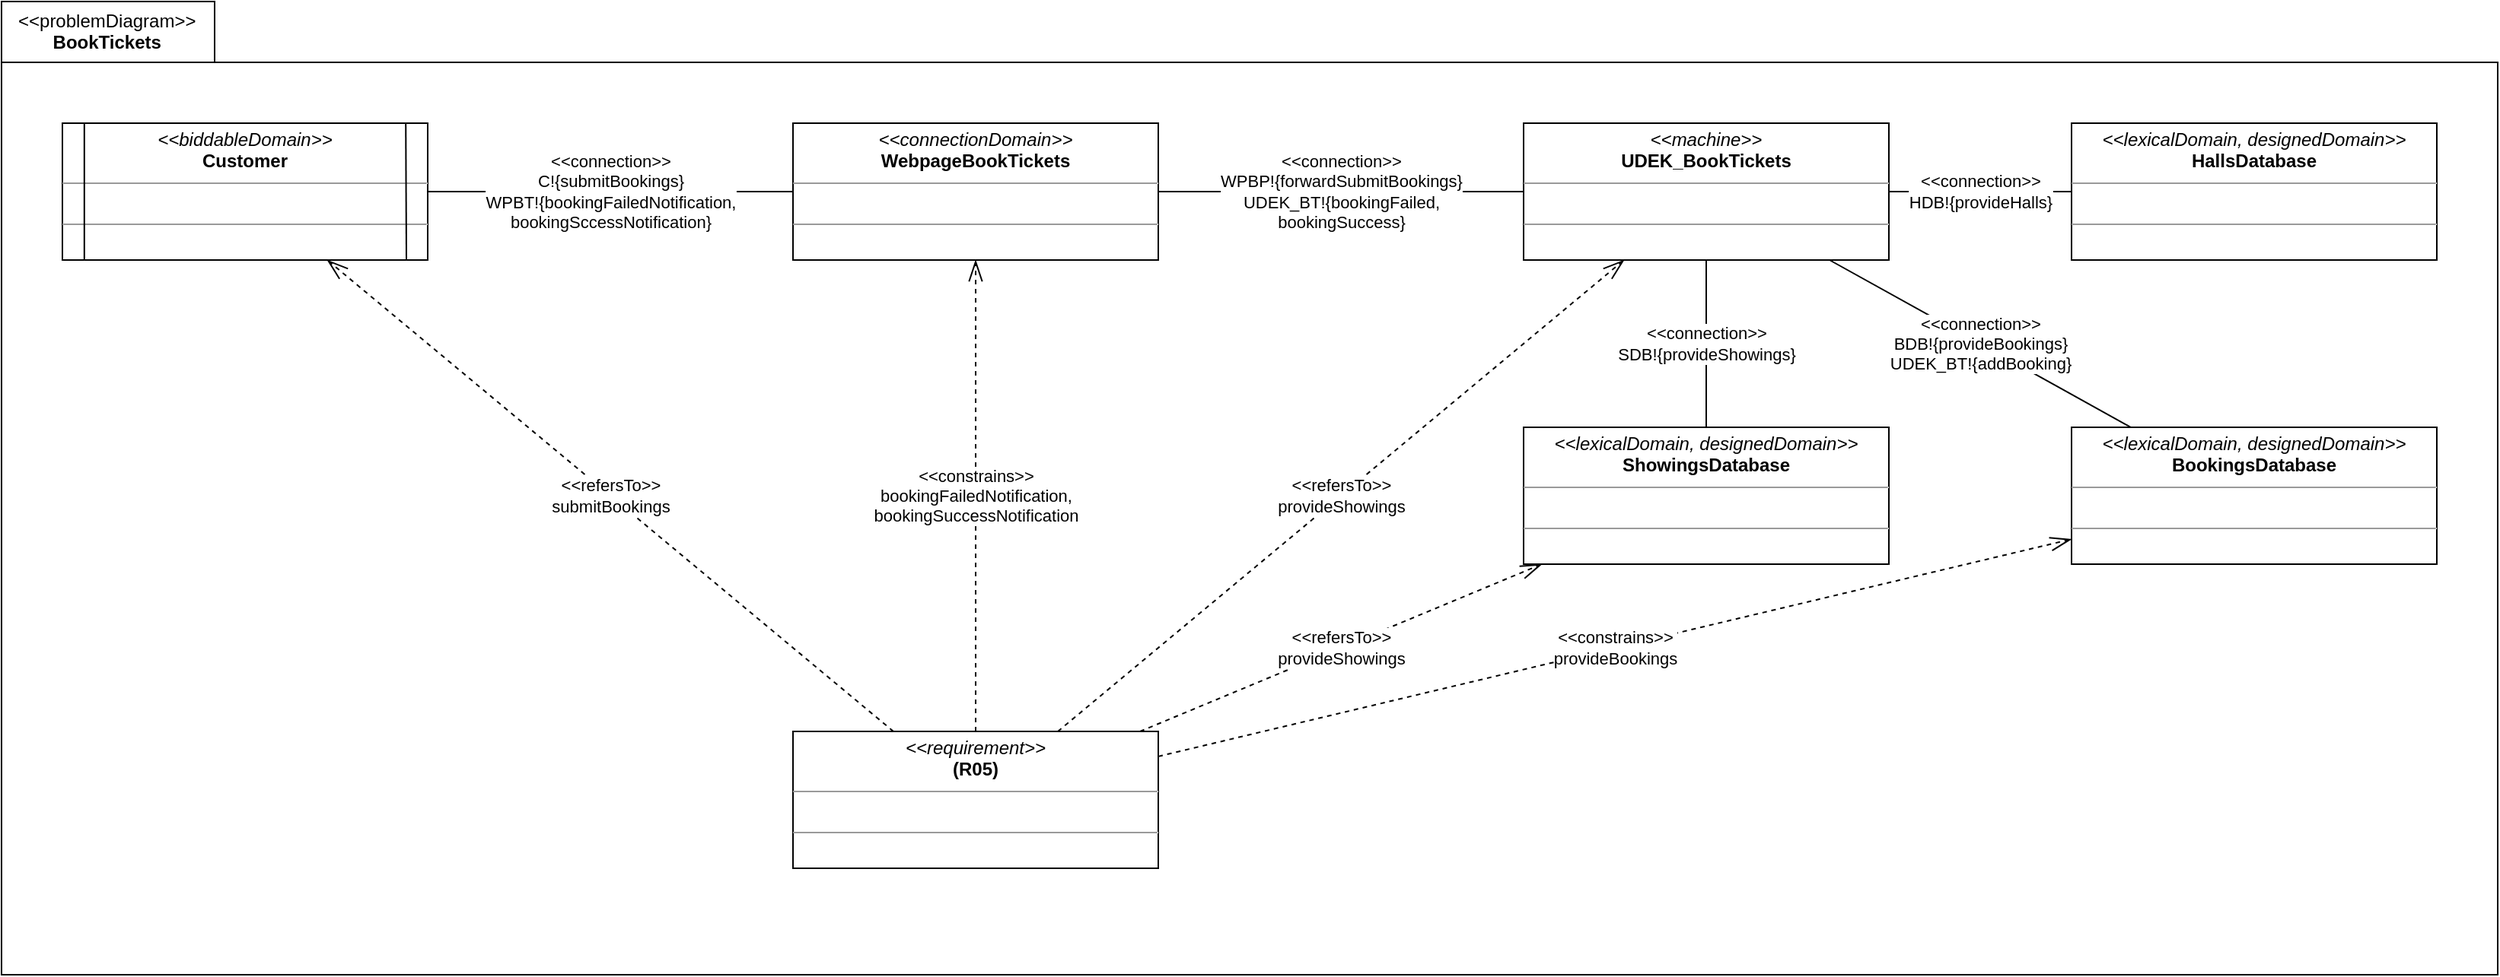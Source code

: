 <mxfile version="16.5.1" type="device" pages="2"><diagram id="Zl7D-EC2A7g6g9ARSiwI" name="PD"><mxGraphModel dx="2426" dy="1453" grid="1" gridSize="10" guides="1" tooltips="1" connect="1" arrows="1" fold="1" page="1" pageScale="1" pageWidth="3300" pageHeight="2339" math="0" shadow="0"><root><mxCell id="0"/><mxCell id="1" parent="0"/><mxCell id="peWEMkxxv0QYLOBFr0FM-1" value="&lt;div&gt;&lt;span style=&quot;font-weight: 400&quot;&gt;&amp;lt;&amp;lt;problemDiagram&amp;gt;&amp;gt;&lt;/span&gt;&lt;/div&gt;&lt;div style=&quot;text-align: center&quot;&gt;&lt;span&gt;BookTickets&lt;/span&gt;&lt;/div&gt;" style="shape=folder;fontStyle=1;spacingTop=1;tabWidth=140;tabHeight=40;tabPosition=left;html=1;rounded=0;shadow=0;glass=0;comic=0;sketch=0;pointerEvents=1;gradientColor=none;labelPosition=center;verticalLabelPosition=middle;align=left;verticalAlign=top;spacing=0;spacingLeft=11;collapsible=1;container=1;recursiveResize=0;fillColor=default;" vertex="1" parent="1"><mxGeometry x="40" y="40" width="1640" height="640" as="geometry"><mxRectangle x="130" y="820" width="140" height="40" as="alternateBounds"/></mxGeometry></mxCell><mxCell id="VGkcDiVGJ-Gx0dFe5jDo-2" value="" style="group" vertex="1" connectable="0" parent="peWEMkxxv0QYLOBFr0FM-1"><mxGeometry x="40" y="80" width="1560" height="490" as="geometry"/></mxCell><mxCell id="1xKxq1ddhO49XtYZSpac-1" value="&lt;p style=&quot;margin: 0px ; margin-top: 4px ; text-align: center&quot;&gt;&lt;i&gt;&amp;lt;&amp;lt;requirement&amp;gt;&amp;gt;&lt;/i&gt;&lt;br&gt;&lt;b&gt;(R05)&lt;/b&gt;&lt;/p&gt;&lt;hr size=&quot;1&quot;&gt;&lt;p style=&quot;margin: 0px ; margin-left: 4px&quot;&gt;&lt;br&gt;&lt;/p&gt;&lt;hr size=&quot;1&quot;&gt;&lt;p style=&quot;margin: 0px ; margin-left: 4px&quot;&gt;&lt;br&gt;&lt;/p&gt;" style="verticalAlign=top;align=left;overflow=fill;fontSize=12;fontFamily=Helvetica;html=1;rounded=0;shadow=0;glass=0;comic=0;sketch=0;pointerEvents=1;fontColor=default;gradientColor=none;container=0;" vertex="1" parent="VGkcDiVGJ-Gx0dFe5jDo-2"><mxGeometry x="480" y="400" width="240" height="90" as="geometry"/></mxCell><mxCell id="1xKxq1ddhO49XtYZSpac-5" value="&lt;p style=&quot;margin: 0px ; margin-top: 4px ; text-align: center&quot;&gt;&lt;i&gt;&amp;lt;&amp;lt;machine&amp;gt;&amp;gt;&lt;/i&gt;&lt;br&gt;&lt;b&gt;UDEK_BookTickets&lt;/b&gt;&lt;/p&gt;&lt;hr size=&quot;1&quot;&gt;&lt;p style=&quot;margin: 0px ; margin-left: 4px&quot;&gt;&lt;br&gt;&lt;/p&gt;&lt;hr size=&quot;1&quot;&gt;&lt;p style=&quot;margin: 0px ; margin-left: 4px&quot;&gt;&lt;br&gt;&lt;/p&gt;" style="verticalAlign=top;align=left;overflow=fill;fontSize=12;fontFamily=Helvetica;html=1;rounded=0;shadow=0;glass=0;comic=0;sketch=0;pointerEvents=1;fontColor=default;gradientColor=none;container=0;" vertex="1" parent="VGkcDiVGJ-Gx0dFe5jDo-2"><mxGeometry x="960" width="240" height="90" as="geometry"/></mxCell><mxCell id="1xKxq1ddhO49XtYZSpac-20" value="&amp;lt;&amp;lt;refersTo&amp;gt;&amp;gt;&lt;br&gt;provideShowings" style="edgeStyle=none;rounded=0;orthogonalLoop=1;jettySize=auto;html=1;endArrow=openThin;endFill=0;endSize=12;startSize=12;dashed=1;" edge="1" parent="VGkcDiVGJ-Gx0dFe5jDo-2" source="1xKxq1ddhO49XtYZSpac-1" target="1xKxq1ddhO49XtYZSpac-5"><mxGeometry relative="1" as="geometry"><mxPoint x="1080" y="290" as="targetPoint"/></mxGeometry></mxCell><mxCell id="1xKxq1ddhO49XtYZSpac-6" value="&lt;p style=&quot;margin: 0px ; margin-top: 4px ; text-align: center&quot;&gt;&lt;i&gt;&amp;lt;&amp;lt;connectionDomain&amp;gt;&amp;gt;&lt;/i&gt;&lt;br&gt;&lt;b&gt;WebpageBookTickets&lt;/b&gt;&lt;/p&gt;&lt;hr size=&quot;1&quot;&gt;&lt;p style=&quot;margin: 0px ; margin-left: 4px&quot;&gt;&lt;br&gt;&lt;/p&gt;&lt;hr size=&quot;1&quot;&gt;&lt;p style=&quot;margin: 0px ; margin-left: 4px&quot;&gt;&lt;br&gt;&lt;/p&gt;" style="verticalAlign=top;align=left;overflow=fill;fontSize=12;fontFamily=Helvetica;html=1;rounded=0;shadow=0;glass=0;comic=0;sketch=0;pointerEvents=1;fontColor=default;gradientColor=none;container=0;" vertex="1" parent="VGkcDiVGJ-Gx0dFe5jDo-2"><mxGeometry x="480" width="240" height="90" as="geometry"/></mxCell><mxCell id="1xKxq1ddhO49XtYZSpac-28" value="&amp;lt;&amp;lt;constrains&amp;gt;&amp;gt;&lt;br&gt;bookingFailedNotification,&lt;br&gt;bookingSuccessNotification" style="edgeStyle=none;rounded=0;orthogonalLoop=1;jettySize=auto;html=1;dashed=1;endArrow=openThin;endFill=0;startSize=12;endSize=12;" edge="1" parent="VGkcDiVGJ-Gx0dFe5jDo-2" source="1xKxq1ddhO49XtYZSpac-1" target="1xKxq1ddhO49XtYZSpac-6"><mxGeometry relative="1" as="geometry"/></mxCell><mxCell id="1xKxq1ddhO49XtYZSpac-19" value="&amp;lt;&amp;lt;connection&amp;gt;&amp;gt;&lt;br&gt;WPBP!{forwardSubmitBookings}&lt;br&gt;UDEK_BT!{bookingFailed,&lt;br&gt;bookingSuccess}" style="edgeStyle=none;rounded=0;orthogonalLoop=1;jettySize=auto;html=1;endArrow=none;endFill=0;" edge="1" parent="VGkcDiVGJ-Gx0dFe5jDo-2" source="1xKxq1ddhO49XtYZSpac-5" target="1xKxq1ddhO49XtYZSpac-6"><mxGeometry relative="1" as="geometry"><mxPoint x="810" y="45" as="sourcePoint"/></mxGeometry></mxCell><mxCell id="1xKxq1ddhO49XtYZSpac-32" value="&amp;lt;&amp;lt;refersTo&amp;gt;&amp;gt;&lt;br&gt;submitBookings" style="edgeStyle=none;rounded=0;orthogonalLoop=1;jettySize=auto;html=1;dashed=1;endArrow=openThin;endFill=0;startSize=12;endSize=12;" edge="1" parent="VGkcDiVGJ-Gx0dFe5jDo-2" source="1xKxq1ddhO49XtYZSpac-1" target="1xKxq1ddhO49XtYZSpac-8"><mxGeometry relative="1" as="geometry"/></mxCell><mxCell id="1xKxq1ddhO49XtYZSpac-11" value="&amp;lt;&amp;lt;connection&amp;gt;&amp;gt;&lt;br&gt;C!{submitBookings}&lt;br&gt;WPBT!{bookingFailedNotification,&lt;br&gt;bookingSccessNotification}" style="rounded=0;orthogonalLoop=1;jettySize=auto;html=1;endArrow=none;endFill=0;" edge="1" parent="VGkcDiVGJ-Gx0dFe5jDo-2" source="1xKxq1ddhO49XtYZSpac-8" target="1xKxq1ddhO49XtYZSpac-6"><mxGeometry relative="1" as="geometry"/></mxCell><mxCell id="1xKxq1ddhO49XtYZSpac-16" value="&amp;lt;&amp;lt;connection&amp;gt;&amp;gt;&lt;br&gt;BDB!{provideBookings}&lt;br&gt;UDEK_BT!{addBooking}" style="edgeStyle=none;rounded=0;orthogonalLoop=1;jettySize=auto;html=1;endArrow=none;endFill=0;" edge="1" parent="VGkcDiVGJ-Gx0dFe5jDo-2" source="1xKxq1ddhO49XtYZSpac-13" target="1xKxq1ddhO49XtYZSpac-5"><mxGeometry relative="1" as="geometry"/></mxCell><mxCell id="1xKxq1ddhO49XtYZSpac-13" value="&lt;p style=&quot;margin: 0px ; margin-top: 4px ; text-align: center&quot;&gt;&lt;i&gt;&amp;lt;&amp;lt;lexicalDomain, designedDomain&amp;gt;&amp;gt;&lt;/i&gt;&lt;br&gt;&lt;b&gt;BookingsDatabase&lt;/b&gt;&lt;/p&gt;&lt;hr size=&quot;1&quot;&gt;&lt;p style=&quot;margin: 0px ; margin-left: 4px&quot;&gt;&lt;br&gt;&lt;/p&gt;&lt;hr size=&quot;1&quot;&gt;&lt;p style=&quot;margin: 0px ; margin-left: 4px&quot;&gt;&lt;br&gt;&lt;/p&gt;" style="verticalAlign=top;align=left;overflow=fill;fontSize=12;fontFamily=Helvetica;html=1;rounded=0;shadow=0;glass=0;comic=0;sketch=0;pointerEvents=1;fontColor=default;gradientColor=none;container=0;strokeWidth=1;" vertex="1" parent="VGkcDiVGJ-Gx0dFe5jDo-2"><mxGeometry x="1320" y="200" width="240" height="90" as="geometry"/></mxCell><mxCell id="VGkcDiVGJ-Gx0dFe5jDo-1" value="&amp;lt;&amp;lt;constrains&amp;gt;&amp;gt;&lt;br&gt;provideBookings" style="edgeStyle=none;rounded=0;orthogonalLoop=1;jettySize=auto;html=1;dashed=1;startArrow=none;startFill=0;endArrow=openThin;endFill=0;startSize=12;endSize=12;" edge="1" parent="VGkcDiVGJ-Gx0dFe5jDo-2" source="1xKxq1ddhO49XtYZSpac-1" target="1xKxq1ddhO49XtYZSpac-13"><mxGeometry relative="1" as="geometry"/></mxCell><mxCell id="1xKxq1ddhO49XtYZSpac-34" value="&amp;lt;&amp;lt;refersTo&amp;gt;&amp;gt;&lt;br&gt;provideShowings" style="edgeStyle=none;rounded=0;orthogonalLoop=1;jettySize=auto;html=1;dashed=1;endArrow=openThin;endFill=0;startSize=12;endSize=12;" edge="1" parent="VGkcDiVGJ-Gx0dFe5jDo-2" source="1xKxq1ddhO49XtYZSpac-1" target="1xKxq1ddhO49XtYZSpac-33"><mxGeometry relative="1" as="geometry"/></mxCell><mxCell id="1xKxq1ddhO49XtYZSpac-35" value="&amp;lt;&amp;lt;connection&amp;gt;&amp;gt;&lt;br&gt;SDB!{provideShowings}" style="edgeStyle=none;rounded=0;orthogonalLoop=1;jettySize=auto;html=1;endArrow=none;endFill=0;startSize=12;endSize=12;" edge="1" parent="VGkcDiVGJ-Gx0dFe5jDo-2" source="1xKxq1ddhO49XtYZSpac-33" target="1xKxq1ddhO49XtYZSpac-5"><mxGeometry relative="1" as="geometry"/></mxCell><mxCell id="1xKxq1ddhO49XtYZSpac-33" value="&lt;p style=&quot;margin: 0px ; margin-top: 4px ; text-align: center&quot;&gt;&lt;i&gt;&amp;lt;&amp;lt;lexicalDomain, designedDomain&amp;gt;&amp;gt;&lt;/i&gt;&lt;br&gt;&lt;b&gt;ShowingsDatabase&lt;/b&gt;&lt;/p&gt;&lt;hr size=&quot;1&quot;&gt;&lt;p style=&quot;margin: 0px ; margin-left: 4px&quot;&gt;&lt;br&gt;&lt;/p&gt;&lt;hr size=&quot;1&quot;&gt;&lt;p style=&quot;margin: 0px ; margin-left: 4px&quot;&gt;&lt;br&gt;&lt;/p&gt;" style="verticalAlign=top;align=left;overflow=fill;fontSize=12;fontFamily=Helvetica;html=1;rounded=0;shadow=0;glass=0;comic=0;sketch=0;pointerEvents=1;fontColor=default;gradientColor=none;container=0;strokeWidth=1;" vertex="1" parent="VGkcDiVGJ-Gx0dFe5jDo-2"><mxGeometry x="960" y="200" width="240" height="90" as="geometry"/></mxCell><mxCell id="1xKxq1ddhO49XtYZSpac-37" value="&amp;lt;&amp;lt;connection&amp;gt;&amp;gt;&lt;br&gt;HDB!{provideHalls}" style="edgeStyle=none;rounded=0;orthogonalLoop=1;jettySize=auto;html=1;endArrow=none;endFill=0;startSize=12;endSize=12;" edge="1" parent="VGkcDiVGJ-Gx0dFe5jDo-2" source="1xKxq1ddhO49XtYZSpac-36" target="1xKxq1ddhO49XtYZSpac-5"><mxGeometry relative="1" as="geometry"/></mxCell><mxCell id="1xKxq1ddhO49XtYZSpac-36" value="&lt;p style=&quot;margin: 0px ; margin-top: 4px ; text-align: center&quot;&gt;&lt;i&gt;&amp;lt;&amp;lt;lexicalDomain, designedDomain&amp;gt;&amp;gt;&lt;/i&gt;&lt;br&gt;&lt;b&gt;HallsDatabase&lt;/b&gt;&lt;/p&gt;&lt;hr size=&quot;1&quot;&gt;&lt;p style=&quot;margin: 0px ; margin-left: 4px&quot;&gt;&lt;br&gt;&lt;/p&gt;&lt;hr size=&quot;1&quot;&gt;&lt;p style=&quot;margin: 0px ; margin-left: 4px&quot;&gt;&lt;br&gt;&lt;/p&gt;" style="verticalAlign=top;align=left;overflow=fill;fontSize=12;fontFamily=Helvetica;html=1;rounded=0;shadow=0;glass=0;comic=0;sketch=0;pointerEvents=1;fontColor=default;gradientColor=none;container=0;strokeWidth=1;" vertex="1" parent="VGkcDiVGJ-Gx0dFe5jDo-2"><mxGeometry x="1320" width="240" height="90" as="geometry"/></mxCell><mxCell id="1xKxq1ddhO49XtYZSpac-8" value="&lt;p style=&quot;margin: 0px ; margin-top: 4px ; text-align: center&quot;&gt;&lt;i&gt;&amp;lt;&amp;lt;biddableDomain&amp;gt;&amp;gt;&lt;/i&gt;&lt;br&gt;&lt;b&gt;Customer&lt;/b&gt;&lt;/p&gt;&lt;hr size=&quot;1&quot;&gt;&lt;p style=&quot;margin: 0px ; margin-left: 4px&quot;&gt;&lt;br&gt;&lt;/p&gt;&lt;hr size=&quot;1&quot;&gt;&lt;p style=&quot;margin: 0px ; margin-left: 4px&quot;&gt;&lt;br&gt;&lt;/p&gt;" style="verticalAlign=top;align=left;overflow=fill;fontSize=12;fontFamily=Helvetica;html=1;rounded=0;shadow=0;glass=0;comic=0;sketch=0;pointerEvents=1;fontColor=default;gradientColor=none;container=0;points=[[0,0,0,0,0],[0,0.24,0,0,0],[0,0.5,0,0,0],[0,0.76,0,0,0],[0,1,0,0,0],[0.06,0,0,0,0],[0.06,1,0,0,0],[0.13,0,0,0,0],[0.13,1,0,0,0],[0.25,0,0,0,0],[0.25,1,0,0,0],[0.5,0,0,0,0],[0.5,1,0,0,0],[0.75,0,0,0,0],[0.75,1,0,0,0],[0.88,0,0,0,0],[0.88,1,0,0,0],[0.94,0,0,0,0],[0.94,1,0,0,0],[1,0,0,0,0],[1,0.26,0,0,0],[1,0.5,0,0,0],[1,0.76,0,0,0],[1,1,0,0,0]];strokeWidth=1;" vertex="1" parent="VGkcDiVGJ-Gx0dFe5jDo-2"><mxGeometry width="240" height="90" as="geometry"/></mxCell><mxCell id="1xKxq1ddhO49XtYZSpac-9" style="rounded=0;orthogonalLoop=1;jettySize=auto;html=1;endArrow=none;endFill=0;strokeWidth=1;entryX=0.06;entryY=1;entryDx=0;entryDy=0;entryPerimeter=0;exitX=0.06;exitY=0;exitDx=0;exitDy=0;exitPerimeter=0;" edge="1" parent="VGkcDiVGJ-Gx0dFe5jDo-2" source="1xKxq1ddhO49XtYZSpac-8" target="1xKxq1ddhO49XtYZSpac-8"><mxGeometry relative="1" as="geometry"><mxPoint x="30" as="sourcePoint"/><mxPoint x="14" y="90" as="targetPoint"/></mxGeometry></mxCell><mxCell id="1xKxq1ddhO49XtYZSpac-10" style="edgeStyle=none;shape=connector;rounded=0;orthogonalLoop=1;jettySize=auto;html=1;exitX=0.94;exitY=0;exitDx=0;exitDy=0;exitPerimeter=0;labelBackgroundColor=default;fontFamily=Helvetica;fontSize=11;fontColor=default;endArrow=none;endFill=0;strokeColor=default;strokeWidth=1;" edge="1" parent="VGkcDiVGJ-Gx0dFe5jDo-2" source="1xKxq1ddhO49XtYZSpac-8"><mxGeometry relative="1" as="geometry"><mxPoint x="226" y="90" as="targetPoint"/></mxGeometry></mxCell></root></mxGraphModel></diagram><diagram id="ZFZ0UcCqUkXuysnAif4c" name="Mapping"><mxGraphModel dx="2062" dy="1235" grid="1" gridSize="10" guides="1" tooltips="1" connect="1" arrows="1" fold="1" page="1" pageScale="1" pageWidth="3300" pageHeight="2339" math="0" shadow="0"><root><mxCell id="mnjT6khYPKXzMN_3vfsQ-0"/><mxCell id="mnjT6khYPKXzMN_3vfsQ-1" parent="mnjT6khYPKXzMN_3vfsQ-0"/><mxCell id="O657b6VmaMgmTxhrHLAV-21" value="" style="group" vertex="1" connectable="0" parent="mnjT6khYPKXzMN_3vfsQ-1"><mxGeometry x="40" y="40" width="1320" height="410" as="geometry"/></mxCell><mxCell id="O657b6VmaMgmTxhrHLAV-1" value="&lt;p style=&quot;margin: 0px ; margin-top: 4px ; text-align: center&quot;&gt;&lt;i&gt;&amp;lt;&amp;lt;connectionDomain&amp;gt;&amp;gt;&lt;/i&gt;&lt;br&gt;&lt;b&gt;WebpageBookTickets&lt;/b&gt;&lt;/p&gt;&lt;hr size=&quot;1&quot;&gt;&lt;p style=&quot;margin: 0px ; margin-left: 4px&quot;&gt;&lt;br&gt;&lt;/p&gt;&lt;hr size=&quot;1&quot;&gt;&lt;p style=&quot;margin: 0px ; margin-left: 4px&quot;&gt;&lt;br&gt;&lt;/p&gt;" style="verticalAlign=top;align=left;overflow=fill;fontSize=12;fontFamily=Helvetica;html=1;rounded=0;shadow=0;glass=0;comic=0;sketch=0;pointerEvents=1;fontColor=default;gradientColor=none;container=0;" vertex="1" parent="O657b6VmaMgmTxhrHLAV-21"><mxGeometry x="360" width="240" height="90" as="geometry"/></mxCell><mxCell id="O657b6VmaMgmTxhrHLAV-2" value="&lt;p style=&quot;margin: 0px ; margin-top: 4px ; text-align: center&quot;&gt;&lt;i&gt;&amp;lt;&amp;lt;machine&amp;gt;&amp;gt;&lt;/i&gt;&lt;br&gt;&lt;b&gt;UDEK_BookTickets&lt;/b&gt;&lt;/p&gt;&lt;hr size=&quot;1&quot;&gt;&lt;p style=&quot;margin: 0px ; margin-left: 4px&quot;&gt;&lt;br&gt;&lt;/p&gt;&lt;hr size=&quot;1&quot;&gt;&lt;p style=&quot;margin: 0px ; margin-left: 4px&quot;&gt;&lt;br&gt;&lt;/p&gt;" style="verticalAlign=top;align=left;overflow=fill;fontSize=12;fontFamily=Helvetica;html=1;rounded=0;shadow=0;glass=0;comic=0;sketch=0;pointerEvents=1;fontColor=default;gradientColor=none;container=0;" vertex="1" parent="O657b6VmaMgmTxhrHLAV-21"><mxGeometry y="160" width="240" height="90" as="geometry"/></mxCell><mxCell id="O657b6VmaMgmTxhrHLAV-3" style="edgeStyle=none;rounded=0;orthogonalLoop=1;jettySize=auto;html=1;endArrow=openThin;endFill=0;startSize=12;endSize=12;startArrow=diamondThin;startFill=1;" edge="1" parent="O657b6VmaMgmTxhrHLAV-21" source="O657b6VmaMgmTxhrHLAV-5" target="O657b6VmaMgmTxhrHLAV-1"><mxGeometry relative="1" as="geometry"/></mxCell><mxCell id="O657b6VmaMgmTxhrHLAV-4" style="edgeStyle=none;rounded=0;orthogonalLoop=1;jettySize=auto;html=1;startArrow=diamondThin;startFill=1;endArrow=openThin;endFill=0;startSize=12;endSize=12;" edge="1" parent="O657b6VmaMgmTxhrHLAV-21" source="O657b6VmaMgmTxhrHLAV-5" target="O657b6VmaMgmTxhrHLAV-2"><mxGeometry relative="1" as="geometry"/></mxCell><mxCell id="O657b6VmaMgmTxhrHLAV-5" value="&lt;p style=&quot;margin: 0px ; margin-top: 4px ; text-align: center&quot;&gt;&lt;i&gt;&amp;lt;&amp;lt;machine&amp;gt;&amp;gt;&lt;/i&gt;&lt;br&gt;&lt;b&gt;UDEKino&lt;/b&gt;&lt;/p&gt;&lt;hr size=&quot;1&quot;&gt;&lt;p style=&quot;margin: 0px ; margin-left: 4px&quot;&gt;&lt;br&gt;&lt;/p&gt;&lt;hr size=&quot;1&quot;&gt;&lt;p style=&quot;margin: 0px ; margin-left: 4px&quot;&gt;&lt;br&gt;&lt;/p&gt;" style="verticalAlign=top;align=left;overflow=fill;fontSize=12;fontFamily=Helvetica;html=1;rounded=0;shadow=0;glass=0;comic=0;sketch=0;pointerEvents=1;fontColor=default;gradientColor=none;container=0;" vertex="1" parent="O657b6VmaMgmTxhrHLAV-21"><mxGeometry width="240" height="90" as="geometry"/></mxCell><mxCell id="O657b6VmaMgmTxhrHLAV-6" value="&lt;p style=&quot;margin: 0px ; margin-top: 4px ; text-align: center&quot;&gt;&lt;i&gt;&amp;lt;&amp;lt;interface&amp;gt;&amp;gt;&lt;/i&gt;&lt;br&gt;&lt;b&gt;UDEK!{cShowWebsite}&lt;/b&gt;&lt;/p&gt;&lt;hr size=&quot;1&quot;&gt;&lt;p style=&quot;margin: 0px ; margin-left: 4px&quot;&gt;&lt;br&gt;&lt;/p&gt;&lt;hr size=&quot;1&quot;&gt;&lt;p style=&quot;margin: 0px ; margin-left: 4px&quot;&gt;&lt;br&gt;&lt;/p&gt;" style="verticalAlign=top;align=left;overflow=fill;fontSize=12;fontFamily=Helvetica;html=1;rounded=0;shadow=0;glass=0;comic=0;sketch=0;pointerEvents=1;fontColor=default;gradientColor=none;container=0;" vertex="1" parent="O657b6VmaMgmTxhrHLAV-21"><mxGeometry x="720" width="240" height="90" as="geometry"/></mxCell><mxCell id="O657b6VmaMgmTxhrHLAV-0" value="&amp;lt;&amp;lt;concretizes&amp;gt;&amp;gt;" style="edgeStyle=none;rounded=0;orthogonalLoop=1;jettySize=auto;html=1;startArrow=none;startFill=0;endArrow=openThin;endFill=0;startSize=12;endSize=12;dashed=1;" edge="1" parent="O657b6VmaMgmTxhrHLAV-21" source="O657b6VmaMgmTxhrHLAV-1" target="O657b6VmaMgmTxhrHLAV-6"><mxGeometry relative="1" as="geometry"/></mxCell><mxCell id="O657b6VmaMgmTxhrHLAV-7" value="&amp;lt;&amp;lt;concretizes&amp;gt;&amp;gt;" style="edgeStyle=none;rounded=0;orthogonalLoop=1;jettySize=auto;html=1;dashed=1;startArrow=none;startFill=0;endArrow=openThin;endFill=0;startSize=12;endSize=12;" edge="1" parent="O657b6VmaMgmTxhrHLAV-21" source="O657b6VmaMgmTxhrHLAV-1" target="O657b6VmaMgmTxhrHLAV-8"><mxGeometry relative="1" as="geometry"><mxPoint x="450" y="170" as="targetPoint"/></mxGeometry></mxCell><mxCell id="O657b6VmaMgmTxhrHLAV-8" value="&lt;p style=&quot;margin: 0px ; margin-top: 4px ; text-align: center&quot;&gt;&lt;i&gt;&amp;lt;&amp;lt;interface&amp;gt;&amp;gt;&lt;/i&gt;&lt;br&gt;&lt;b&gt;C!{cLogout, cBrowse, bookTickets}&lt;/b&gt;&lt;/p&gt;&lt;hr size=&quot;1&quot;&gt;&lt;p style=&quot;margin: 0px ; margin-left: 4px&quot;&gt;&lt;br&gt;&lt;/p&gt;&lt;hr size=&quot;1&quot;&gt;&lt;p style=&quot;margin: 0px ; margin-left: 4px&quot;&gt;&lt;br&gt;&lt;/p&gt;" style="verticalAlign=top;align=left;overflow=fill;fontSize=12;fontFamily=Helvetica;html=1;rounded=0;shadow=0;glass=0;comic=0;sketch=0;pointerEvents=1;fontColor=default;gradientColor=none;container=0;" vertex="1" parent="O657b6VmaMgmTxhrHLAV-21"><mxGeometry x="360" y="160" width="240" height="90" as="geometry"/></mxCell><mxCell id="O657b6VmaMgmTxhrHLAV-9" value="&amp;lt;&amp;lt;concretizes&amp;gt;&amp;gt;" style="edgeStyle=none;rounded=0;orthogonalLoop=1;jettySize=auto;html=1;dashed=1;startArrow=none;startFill=0;endArrow=openThin;endFill=0;startSize=12;endSize=12;" edge="1" parent="O657b6VmaMgmTxhrHLAV-21" source="O657b6VmaMgmTxhrHLAV-10" target="O657b6VmaMgmTxhrHLAV-6"><mxGeometry relative="1" as="geometry"/></mxCell><mxCell id="O657b6VmaMgmTxhrHLAV-10" value="&lt;p style=&quot;margin: 0px ; margin-top: 4px ; text-align: center&quot;&gt;&lt;i&gt;&amp;lt;&amp;lt;interface&amp;gt;&amp;gt;&lt;/i&gt;&lt;br&gt;&lt;b&gt;WPBT!{bookingFailedNotification,&lt;/b&gt;&lt;/p&gt;&lt;p style=&quot;margin: 0px ; margin-top: 4px ; text-align: center&quot;&gt;&lt;b&gt;bookingSuccessNotification}&lt;/b&gt;&lt;/p&gt;&lt;hr size=&quot;1&quot;&gt;&lt;p style=&quot;margin: 0px ; margin-left: 4px&quot;&gt;&lt;br&gt;&lt;/p&gt;&lt;hr size=&quot;1&quot;&gt;&lt;p style=&quot;margin: 0px ; margin-left: 4px&quot;&gt;&lt;br&gt;&lt;/p&gt;" style="verticalAlign=top;align=left;overflow=fill;fontSize=12;fontFamily=Helvetica;html=1;rounded=0;shadow=0;glass=0;comic=0;sketch=0;pointerEvents=1;fontColor=default;gradientColor=none;container=0;" vertex="1" parent="O657b6VmaMgmTxhrHLAV-21"><mxGeometry x="1080" width="240" height="90" as="geometry"/></mxCell><mxCell id="O657b6VmaMgmTxhrHLAV-11" value="&amp;lt;&amp;lt;concretizes&amp;gt;&amp;gt;" style="edgeStyle=none;rounded=0;orthogonalLoop=1;jettySize=auto;html=1;dashed=1;startArrow=none;startFill=0;endArrow=openThin;endFill=0;startSize=12;endSize=12;" edge="1" parent="O657b6VmaMgmTxhrHLAV-21" source="O657b6VmaMgmTxhrHLAV-12" target="O657b6VmaMgmTxhrHLAV-6"><mxGeometry relative="1" as="geometry"/></mxCell><mxCell id="O657b6VmaMgmTxhrHLAV-12" value="&lt;p style=&quot;margin: 0px ; margin-top: 4px ; text-align: center&quot;&gt;&lt;i&gt;&amp;lt;&amp;lt;interface&amp;gt;&amp;gt;&lt;/i&gt;&lt;br&gt;&lt;b&gt;UDEK_BT!{bookingFailed,&lt;/b&gt;&lt;/p&gt;&lt;p style=&quot;margin: 0px ; margin-top: 4px ; text-align: center&quot;&gt;&lt;b&gt;bookingSuccess}&lt;/b&gt;&lt;/p&gt;&lt;hr size=&quot;1&quot;&gt;&lt;p style=&quot;margin: 0px ; margin-left: 4px&quot;&gt;&lt;br&gt;&lt;/p&gt;&lt;hr size=&quot;1&quot;&gt;&lt;p style=&quot;margin: 0px ; margin-left: 4px&quot;&gt;&lt;br&gt;&lt;/p&gt;" style="verticalAlign=top;align=left;overflow=fill;fontSize=12;fontFamily=Helvetica;html=1;rounded=0;shadow=0;glass=0;comic=0;sketch=0;pointerEvents=1;fontColor=default;gradientColor=none;container=0;" vertex="1" parent="O657b6VmaMgmTxhrHLAV-21"><mxGeometry x="1080" y="160" width="240" height="90" as="geometry"/></mxCell><mxCell id="O657b6VmaMgmTxhrHLAV-13" value="&amp;lt;&amp;lt;concretizes&amp;gt;&amp;gt;" style="edgeStyle=none;rounded=0;orthogonalLoop=1;jettySize=auto;html=1;dashed=1;startArrow=none;startFill=0;endArrow=openThin;endFill=0;startSize=12;endSize=12;" edge="1" parent="O657b6VmaMgmTxhrHLAV-21" source="O657b6VmaMgmTxhrHLAV-14" target="O657b6VmaMgmTxhrHLAV-8"><mxGeometry relative="1" as="geometry"/></mxCell><mxCell id="O657b6VmaMgmTxhrHLAV-14" value="&lt;p style=&quot;margin: 0px ; margin-top: 4px ; text-align: center&quot;&gt;&lt;i&gt;&amp;lt;&amp;lt;interface&amp;gt;&amp;gt;&lt;/i&gt;&lt;br&gt;&lt;b&gt;C!{submitBookings}&lt;/b&gt;&lt;/p&gt;&lt;hr size=&quot;1&quot;&gt;&lt;p style=&quot;margin: 0px ; margin-left: 4px&quot;&gt;&lt;br&gt;&lt;/p&gt;&lt;hr size=&quot;1&quot;&gt;&lt;p style=&quot;margin: 0px ; margin-left: 4px&quot;&gt;&lt;br&gt;&lt;/p&gt;" style="verticalAlign=top;align=left;overflow=fill;fontSize=12;fontFamily=Helvetica;html=1;rounded=0;shadow=0;glass=0;comic=0;sketch=0;pointerEvents=1;fontColor=default;gradientColor=none;container=0;whiteSpace=wrap;" vertex="1" parent="O657b6VmaMgmTxhrHLAV-21"><mxGeometry x="720" y="160" width="240" height="90" as="geometry"/></mxCell><mxCell id="O657b6VmaMgmTxhrHLAV-15" value="&amp;lt;&amp;lt;concretizes&amp;gt;&amp;gt;" style="edgeStyle=none;rounded=0;orthogonalLoop=1;jettySize=auto;html=1;dashed=1;startArrow=none;startFill=0;endArrow=openThin;endFill=0;startSize=12;endSize=12;" edge="1" parent="O657b6VmaMgmTxhrHLAV-21" source="O657b6VmaMgmTxhrHLAV-16" target="O657b6VmaMgmTxhrHLAV-8"><mxGeometry relative="1" as="geometry"/></mxCell><mxCell id="O657b6VmaMgmTxhrHLAV-16" value="&lt;p style=&quot;margin: 0px ; margin-top: 4px ; text-align: center&quot;&gt;&lt;i&gt;&amp;lt;&amp;lt;interface&amp;gt;&amp;gt;&lt;/i&gt;&lt;br&gt;&lt;b&gt;WPBT!{forwardSubmitBooking}&lt;/b&gt;&lt;/p&gt;&lt;hr size=&quot;1&quot;&gt;&lt;p style=&quot;margin: 0px ; margin-left: 4px&quot;&gt;&lt;br&gt;&lt;/p&gt;&lt;hr size=&quot;1&quot;&gt;&lt;p style=&quot;margin: 0px ; margin-left: 4px&quot;&gt;&lt;br&gt;&lt;/p&gt;" style="verticalAlign=top;align=left;overflow=fill;fontSize=12;fontFamily=Helvetica;html=1;rounded=0;shadow=0;glass=0;comic=0;sketch=0;pointerEvents=1;fontColor=default;gradientColor=none;container=0;whiteSpace=wrap;" vertex="1" parent="O657b6VmaMgmTxhrHLAV-21"><mxGeometry x="720" y="320" width="240" height="90" as="geometry"/></mxCell><mxCell id="O657b6VmaMgmTxhrHLAV-18" value="&lt;p style=&quot;margin: 0px ; margin-top: 4px ; text-align: center&quot;&gt;&lt;i&gt;&amp;lt;&amp;lt;interface&amp;gt;&amp;gt;&lt;/i&gt;&lt;br&gt;&lt;b&gt;UDEK_BT!{addBooking}&lt;/b&gt;&lt;/p&gt;&lt;hr size=&quot;1&quot;&gt;&lt;p style=&quot;margin: 0px ; margin-left: 4px&quot;&gt;&lt;br&gt;&lt;/p&gt;&lt;hr size=&quot;1&quot;&gt;&lt;p style=&quot;margin: 0px ; margin-left: 4px&quot;&gt;&lt;br&gt;&lt;/p&gt;" style="verticalAlign=top;align=left;overflow=fill;fontSize=12;fontFamily=Helvetica;html=1;rounded=0;shadow=0;glass=0;comic=0;sketch=0;pointerEvents=1;fontColor=default;gradientColor=none;container=0;whiteSpace=wrap;" vertex="1" parent="O657b6VmaMgmTxhrHLAV-21"><mxGeometry y="320" width="240" height="90" as="geometry"/></mxCell><mxCell id="O657b6VmaMgmTxhrHLAV-19" value="&lt;p style=&quot;margin: 0px ; margin-top: 4px ; text-align: center&quot;&gt;&lt;i&gt;&amp;lt;&amp;lt;interface&amp;gt;&amp;gt;&lt;/i&gt;&lt;br&gt;&lt;b&gt;UDEK!{addBooking}&lt;/b&gt;&lt;/p&gt;&lt;hr size=&quot;1&quot;&gt;&lt;p style=&quot;margin: 0px ; margin-left: 4px&quot;&gt;&lt;br&gt;&lt;/p&gt;&lt;hr size=&quot;1&quot;&gt;&lt;p style=&quot;margin: 0px ; margin-left: 4px&quot;&gt;&lt;br&gt;&lt;/p&gt;" style="verticalAlign=top;align=left;overflow=fill;fontSize=12;fontFamily=Helvetica;html=1;rounded=0;shadow=0;glass=0;comic=0;sketch=0;pointerEvents=1;fontColor=default;gradientColor=none;container=0;whiteSpace=wrap;" vertex="1" parent="O657b6VmaMgmTxhrHLAV-21"><mxGeometry x="360" y="320" width="240" height="90" as="geometry"/></mxCell><mxCell id="O657b6VmaMgmTxhrHLAV-17" value="&amp;lt;&amp;lt;concretizes&amp;gt;&amp;gt;" style="edgeStyle=none;rounded=0;orthogonalLoop=1;jettySize=auto;html=1;dashed=1;startArrow=none;startFill=0;endArrow=openThin;endFill=0;startSize=12;endSize=12;" edge="1" parent="O657b6VmaMgmTxhrHLAV-21" source="O657b6VmaMgmTxhrHLAV-18" target="O657b6VmaMgmTxhrHLAV-19"><mxGeometry relative="1" as="geometry"/></mxCell></root></mxGraphModel></diagram></mxfile>